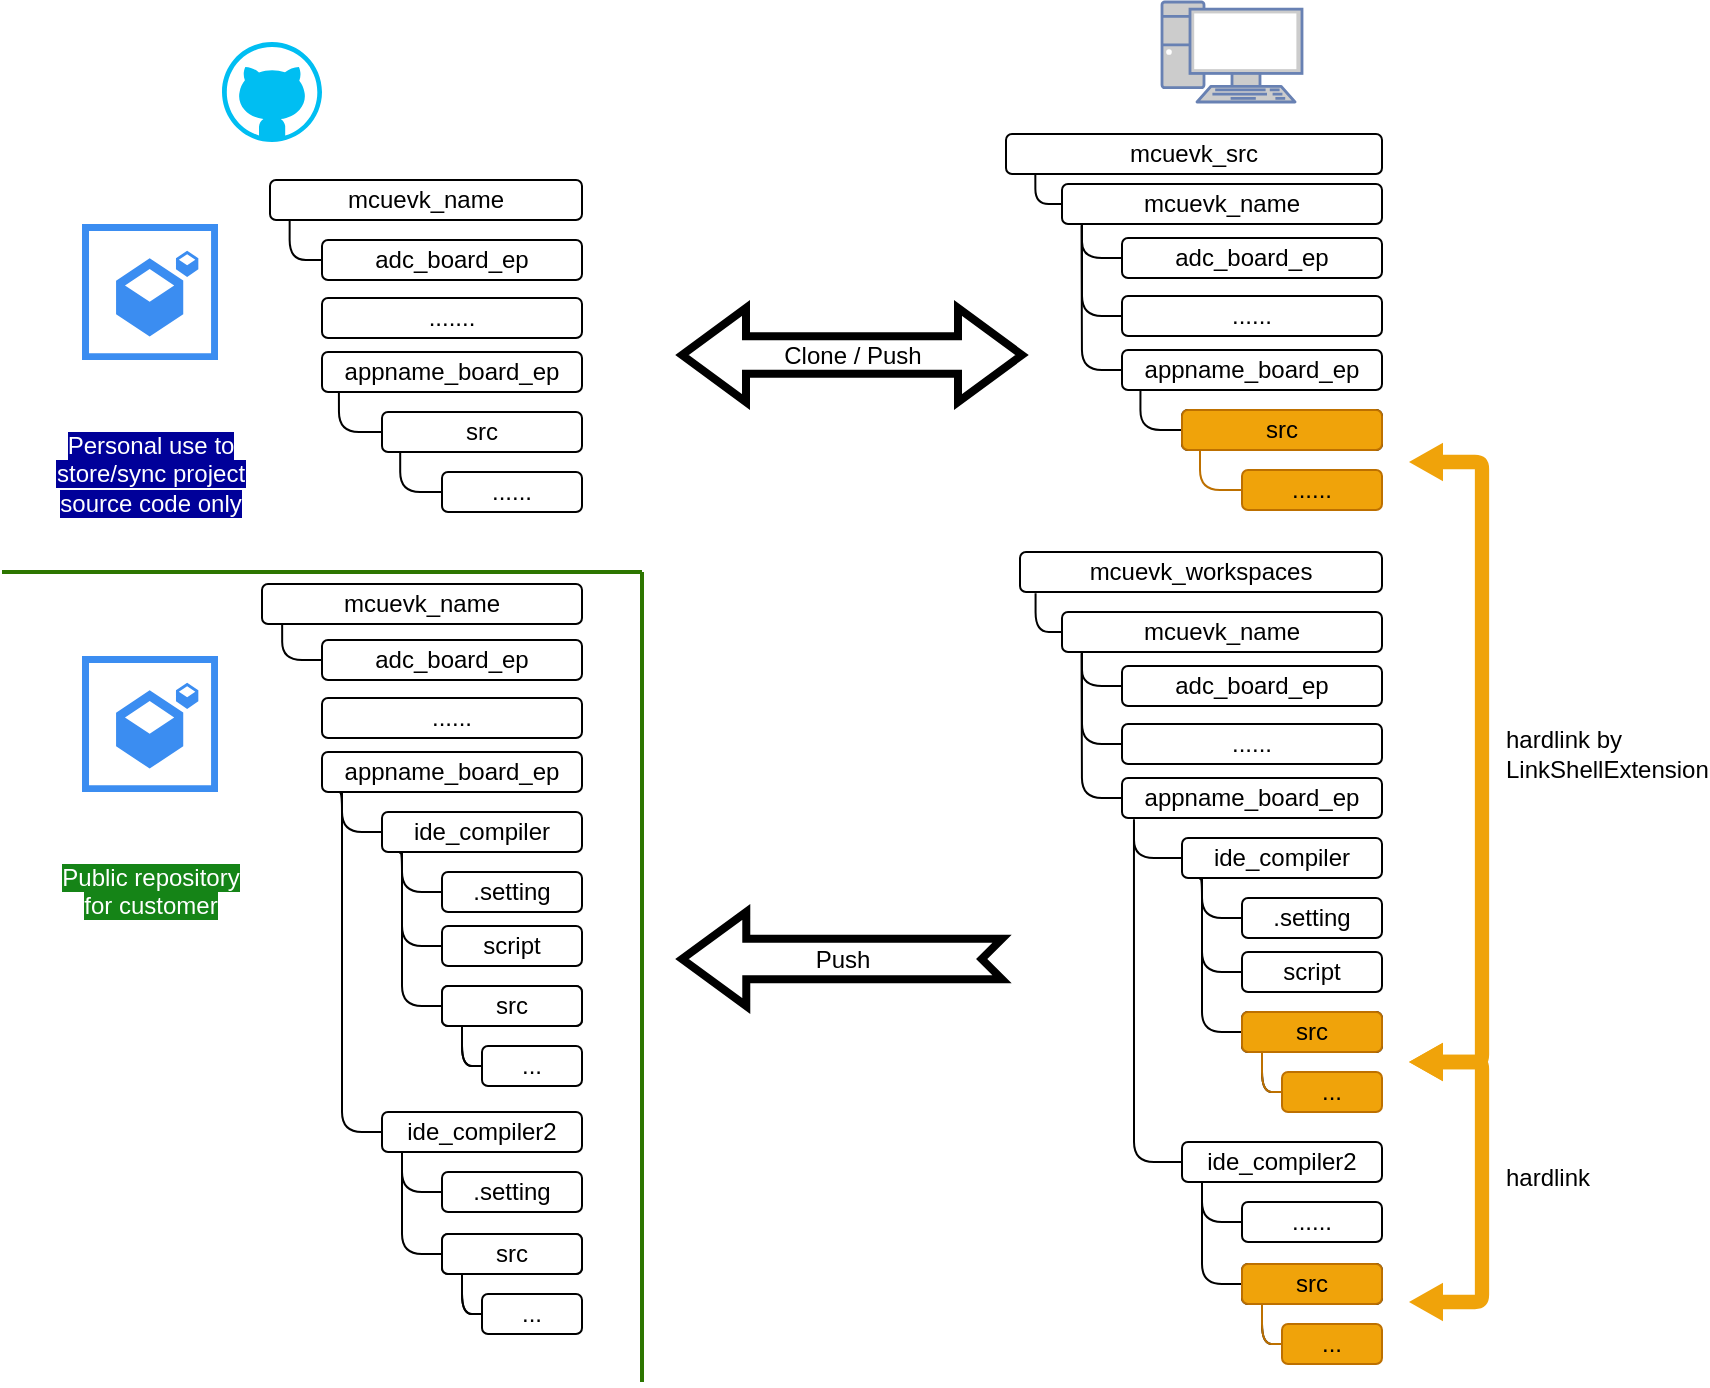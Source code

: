 <mxfile version="24.1.0" type="device">
  <diagram id="Pz23MqRPGKV6oKa6EESb" name="第 1 页">
    <mxGraphModel dx="2060" dy="1190" grid="1" gridSize="10" guides="1" tooltips="1" connect="1" arrows="1" fold="1" page="1" pageScale="1" pageWidth="1169" pageHeight="827" math="0" shadow="0">
      <root>
        <mxCell id="0" />
        <mxCell id="1" parent="0" />
        <mxCell id="3" value="" style="verticalLabelPosition=bottom;html=1;verticalAlign=top;align=center;strokeColor=none;fillColor=#00BEF2;shape=mxgraph.azure.github_code;pointerEvents=1;" parent="1" vertex="1">
          <mxGeometry x="180" y="140" width="50" height="50" as="geometry" />
        </mxCell>
        <mxCell id="5" value="" style="fontColor=#0066CC;verticalAlign=top;verticalLabelPosition=bottom;labelPosition=center;align=center;html=1;outlineConnect=0;fillColor=#CCCCCC;strokeColor=#6881B3;gradientColor=none;gradientDirection=north;strokeWidth=2;shape=mxgraph.networks.pc;" parent="1" vertex="1">
          <mxGeometry x="650" y="120" width="70" height="50" as="geometry" />
        </mxCell>
        <mxCell id="14" value="" style="html=1;edgeStyle=orthogonalEdgeStyle;endArrow=none;endFill=0;exitX=0.065;exitY=1;exitDx=0;exitDy=0;exitPerimeter=0;entryX=0;entryY=0.5;entryDx=0;entryDy=0;" parent="1" source="10" target="11" edge="1">
          <mxGeometry relative="1" as="geometry" />
        </mxCell>
        <mxCell id="7" value="mcuevk_src&lt;br&gt;&lt;br&gt;&lt;span style=&quot;background-color: rgb(0, 0, 153);&quot;&gt;Personal use to &lt;br&gt;store/sync project &lt;br&gt;source code only&lt;/span&gt;" style="sketch=0;html=1;aspect=fixed;strokeColor=none;shadow=0;align=center;verticalAlign=top;fillColor=#3B8DF1;shape=mxgraph.gcp2.repository_primary;labelPosition=center;verticalLabelPosition=bottom;fontColor=#FFFFFF;" parent="1" vertex="1">
          <mxGeometry x="110" y="231" width="68" height="68" as="geometry" />
        </mxCell>
        <mxCell id="9" value="mcuevk_workspaces&lt;br&gt;&lt;br&gt;&lt;span style=&quot;background-color: rgb(21, 132, 23);&quot;&gt;Public repository &lt;br&gt;for customer&lt;/span&gt;" style="sketch=0;html=1;aspect=fixed;strokeColor=none;shadow=0;align=center;verticalAlign=top;fillColor=#3B8DF1;shape=mxgraph.gcp2.repository_primary;labelPosition=center;verticalLabelPosition=bottom;fontColor=#FFFFFF;" parent="1" vertex="1">
          <mxGeometry x="110" y="447" width="68" height="68" as="geometry" />
        </mxCell>
        <mxCell id="10" value="appname_board_ep" style="rounded=1;whiteSpace=wrap;html=1;" parent="1" vertex="1">
          <mxGeometry x="230" y="295" width="130" height="20" as="geometry" />
        </mxCell>
        <mxCell id="11" value="src" style="rounded=1;whiteSpace=wrap;html=1;" parent="1" vertex="1">
          <mxGeometry x="260" y="325" width="100" height="20" as="geometry" />
        </mxCell>
        <mxCell id="12" value="......" style="rounded=1;whiteSpace=wrap;html=1;" parent="1" vertex="1">
          <mxGeometry x="290" y="355" width="70" height="20" as="geometry" />
        </mxCell>
        <mxCell id="15" value="" style="html=1;edgeStyle=orthogonalEdgeStyle;endArrow=none;endFill=0;exitX=0;exitY=0.5;exitDx=0;exitDy=0;entryX=0.091;entryY=0.986;entryDx=0;entryDy=0;entryPerimeter=0;" parent="1" source="12" target="11" edge="1">
          <mxGeometry relative="1" as="geometry">
            <mxPoint x="245.46" y="327.86" as="sourcePoint" />
            <mxPoint x="270" y="355" as="targetPoint" />
          </mxGeometry>
        </mxCell>
        <mxCell id="16" value="......." style="rounded=1;whiteSpace=wrap;html=1;" parent="1" vertex="1">
          <mxGeometry x="230" y="268" width="130" height="20" as="geometry" />
        </mxCell>
        <mxCell id="17" value="adc_board_ep" style="rounded=1;whiteSpace=wrap;html=1;" parent="1" vertex="1">
          <mxGeometry x="230" y="239" width="130" height="20" as="geometry" />
        </mxCell>
        <mxCell id="18" value="" style="html=1;edgeStyle=orthogonalEdgeStyle;endArrow=none;endFill=0;exitX=0.071;exitY=1.01;exitDx=0;exitDy=0;exitPerimeter=0;entryX=0;entryY=0.5;entryDx=0;entryDy=0;" parent="1" source="19" target="20" edge="1">
          <mxGeometry relative="1" as="geometry" />
        </mxCell>
        <mxCell id="19" value="appname_board_ep" style="rounded=1;whiteSpace=wrap;html=1;" parent="1" vertex="1">
          <mxGeometry x="630" y="294" width="130" height="20" as="geometry" />
        </mxCell>
        <mxCell id="20" value="src" style="rounded=1;whiteSpace=wrap;html=1;" parent="1" vertex="1">
          <mxGeometry x="660" y="324" width="100" height="20" as="geometry" />
        </mxCell>
        <mxCell id="21" value="......" style="rounded=1;whiteSpace=wrap;html=1;fillColor=#f0a30a;fontColor=#000000;strokeColor=#BD7000;" parent="1" vertex="1">
          <mxGeometry x="690" y="354" width="70" height="20" as="geometry" />
        </mxCell>
        <mxCell id="23" value="......" style="rounded=1;whiteSpace=wrap;html=1;" parent="1" vertex="1">
          <mxGeometry x="630" y="267" width="130" height="20" as="geometry" />
        </mxCell>
        <mxCell id="24" value="adc_board_ep" style="rounded=1;whiteSpace=wrap;html=1;" parent="1" vertex="1">
          <mxGeometry x="630" y="238" width="130" height="20" as="geometry" />
        </mxCell>
        <mxCell id="25" value="mcuevk_name" style="rounded=1;whiteSpace=wrap;html=1;" parent="1" vertex="1">
          <mxGeometry x="600" y="211" width="160" height="20" as="geometry" />
        </mxCell>
        <mxCell id="26" value="" style="html=1;edgeStyle=elbowEdgeStyle;endArrow=none;endFill=0;entryX=0;entryY=0.5;entryDx=0;entryDy=0;" parent="1" target="24" edge="1">
          <mxGeometry relative="1" as="geometry">
            <mxPoint x="610" y="232" as="sourcePoint" />
            <mxPoint x="670" y="344" as="targetPoint" />
            <Array as="points">
              <mxPoint x="610" y="251" />
            </Array>
          </mxGeometry>
        </mxCell>
        <mxCell id="27" value="" style="html=1;edgeStyle=elbowEdgeStyle;endArrow=none;endFill=0;entryX=0;entryY=0.5;entryDx=0;entryDy=0;" parent="1" target="23" edge="1">
          <mxGeometry relative="1" as="geometry">
            <mxPoint x="610" y="231" as="sourcePoint" />
            <mxPoint x="640" y="258" as="targetPoint" />
            <Array as="points">
              <mxPoint x="610" y="261" />
            </Array>
          </mxGeometry>
        </mxCell>
        <mxCell id="28" value="" style="html=1;edgeStyle=elbowEdgeStyle;endArrow=none;endFill=0;entryX=0;entryY=0.5;entryDx=0;entryDy=0;exitX=0.061;exitY=1.029;exitDx=0;exitDy=0;exitPerimeter=0;" parent="1" source="25" target="19" edge="1">
          <mxGeometry relative="1" as="geometry">
            <mxPoint x="620" y="241" as="sourcePoint" />
            <mxPoint x="640" y="287" as="targetPoint" />
            <Array as="points">
              <mxPoint x="610" y="271" />
            </Array>
          </mxGeometry>
        </mxCell>
        <mxCell id="29" value="Clone / Push" style="html=1;shadow=0;dashed=0;align=center;verticalAlign=middle;shape=mxgraph.arrows2.twoWayArrow;dy=0.6;dx=32;strokeWidth=4;" parent="1" vertex="1">
          <mxGeometry x="410" y="273" width="170" height="47" as="geometry" />
        </mxCell>
        <mxCell id="30" value="" style="html=1;edgeStyle=orthogonalEdgeStyle;endArrow=none;endFill=0;entryX=0;entryY=0.5;entryDx=0;entryDy=0;" parent="1" target="32" edge="1">
          <mxGeometry relative="1" as="geometry">
            <mxPoint x="636" y="530" as="sourcePoint" />
            <Array as="points">
              <mxPoint x="636" y="548" />
            </Array>
          </mxGeometry>
        </mxCell>
        <mxCell id="31" value="appname_board_ep" style="rounded=1;whiteSpace=wrap;html=1;" parent="1" vertex="1">
          <mxGeometry x="630" y="508" width="130" height="20" as="geometry" />
        </mxCell>
        <mxCell id="32" value="ide_compiler" style="rounded=1;whiteSpace=wrap;html=1;" parent="1" vertex="1">
          <mxGeometry x="660" y="538" width="100" height="20" as="geometry" />
        </mxCell>
        <mxCell id="33" value=".setting" style="rounded=1;whiteSpace=wrap;html=1;" parent="1" vertex="1">
          <mxGeometry x="690" y="568" width="70" height="20" as="geometry" />
        </mxCell>
        <mxCell id="34" value="" style="html=1;edgeStyle=elbowEdgeStyle;endArrow=none;endFill=0;exitX=0;exitY=0.5;exitDx=0;exitDy=0;" parent="1" source="33" edge="1">
          <mxGeometry relative="1" as="geometry">
            <mxPoint x="645.46" y="540.86" as="sourcePoint" />
            <mxPoint x="670" y="558" as="targetPoint" />
            <Array as="points">
              <mxPoint x="670" y="575" />
            </Array>
          </mxGeometry>
        </mxCell>
        <mxCell id="35" value="......" style="rounded=1;whiteSpace=wrap;html=1;" parent="1" vertex="1">
          <mxGeometry x="630" y="481" width="130" height="20" as="geometry" />
        </mxCell>
        <mxCell id="36" value="adc_board_ep" style="rounded=1;whiteSpace=wrap;html=1;" parent="1" vertex="1">
          <mxGeometry x="630" y="452" width="130" height="20" as="geometry" />
        </mxCell>
        <mxCell id="37" value="mcuevk_name" style="rounded=1;whiteSpace=wrap;html=1;" parent="1" vertex="1">
          <mxGeometry x="600" y="425" width="160" height="20" as="geometry" />
        </mxCell>
        <mxCell id="38" value="" style="html=1;edgeStyle=elbowEdgeStyle;endArrow=none;endFill=0;entryX=0;entryY=0.5;entryDx=0;entryDy=0;" parent="1" target="36" edge="1">
          <mxGeometry relative="1" as="geometry">
            <mxPoint x="610" y="446" as="sourcePoint" />
            <mxPoint x="670" y="558" as="targetPoint" />
            <Array as="points">
              <mxPoint x="610" y="465" />
            </Array>
          </mxGeometry>
        </mxCell>
        <mxCell id="39" value="" style="html=1;edgeStyle=elbowEdgeStyle;endArrow=none;endFill=0;entryX=0;entryY=0.5;entryDx=0;entryDy=0;" parent="1" target="35" edge="1">
          <mxGeometry relative="1" as="geometry">
            <mxPoint x="610" y="445" as="sourcePoint" />
            <mxPoint x="640" y="472" as="targetPoint" />
            <Array as="points">
              <mxPoint x="610" y="475" />
            </Array>
          </mxGeometry>
        </mxCell>
        <mxCell id="40" value="" style="html=1;edgeStyle=elbowEdgeStyle;endArrow=none;endFill=0;entryX=0;entryY=0.5;entryDx=0;entryDy=0;exitX=0.061;exitY=1.029;exitDx=0;exitDy=0;exitPerimeter=0;" parent="1" source="37" target="31" edge="1">
          <mxGeometry relative="1" as="geometry">
            <mxPoint x="620" y="455" as="sourcePoint" />
            <mxPoint x="640" y="501" as="targetPoint" />
            <Array as="points">
              <mxPoint x="610" y="485" />
            </Array>
          </mxGeometry>
        </mxCell>
        <mxCell id="44" value="script" style="rounded=1;whiteSpace=wrap;html=1;" parent="1" vertex="1">
          <mxGeometry x="690" y="595" width="70" height="20" as="geometry" />
        </mxCell>
        <mxCell id="45" value="src" style="rounded=1;whiteSpace=wrap;html=1;" parent="1" vertex="1">
          <mxGeometry x="690" y="625" width="70" height="20" as="geometry" />
        </mxCell>
        <mxCell id="46" value="..." style="rounded=1;whiteSpace=wrap;html=1;fillColor=#f0a30a;fontColor=#000000;strokeColor=#BD7000;" parent="1" vertex="1">
          <mxGeometry x="710" y="655" width="50" height="20" as="geometry" />
        </mxCell>
        <mxCell id="47" value="" style="html=1;edgeStyle=elbowEdgeStyle;endArrow=none;endFill=0;exitX=0;exitY=0.5;exitDx=0;exitDy=0;entryX=0.086;entryY=1.021;entryDx=0;entryDy=0;entryPerimeter=0;" parent="1" source="44" target="32" edge="1">
          <mxGeometry relative="1" as="geometry">
            <mxPoint x="700" y="588" as="sourcePoint" />
            <mxPoint x="679.1" y="567.72" as="targetPoint" />
            <Array as="points">
              <mxPoint x="670" y="585" />
            </Array>
          </mxGeometry>
        </mxCell>
        <mxCell id="48" value="" style="html=1;edgeStyle=elbowEdgeStyle;endArrow=none;endFill=0;exitX=0;exitY=0.5;exitDx=0;exitDy=0;" parent="1" source="45" edge="1">
          <mxGeometry relative="1" as="geometry">
            <mxPoint x="700" y="588" as="sourcePoint" />
            <mxPoint x="670" y="565" as="targetPoint" />
            <Array as="points">
              <mxPoint x="670" y="605" />
            </Array>
          </mxGeometry>
        </mxCell>
        <mxCell id="49" value="" style="html=1;edgeStyle=elbowEdgeStyle;endArrow=none;endFill=0;exitX=0;exitY=0.5;exitDx=0;exitDy=0;" parent="1" source="46" edge="1">
          <mxGeometry relative="1" as="geometry">
            <mxPoint x="700" y="645" as="sourcePoint" />
            <mxPoint x="700" y="645" as="targetPoint" />
            <Array as="points">
              <mxPoint x="700" y="665" />
            </Array>
          </mxGeometry>
        </mxCell>
        <mxCell id="52" value="" style="html=1;edgeStyle=elbowEdgeStyle;endArrow=none;endFill=0;exitX=0;exitY=0.5;exitDx=0;exitDy=0;entryX=0.091;entryY=0.986;entryDx=0;entryDy=0;entryPerimeter=0;fillColor=#f0a30a;strokeColor=#BD7000;" parent="1" target="53" edge="1">
          <mxGeometry relative="1" as="geometry">
            <mxPoint x="690" y="364" as="sourcePoint" />
            <mxPoint x="670" y="354" as="targetPoint" />
            <Array as="points">
              <mxPoint x="669" y="360" />
            </Array>
          </mxGeometry>
        </mxCell>
        <mxCell id="59" value="hardlink by&lt;br&gt;LinkShellExtension" style="edgeStyle=elbowEdgeStyle;html=1;strokeWidth=7;endArrow=block;endFill=0;shape=flexArrow;startArrow=block;fillColor=#f0a30a;strokeColor=none;startWidth=5.143;startSize=3.331;width=1.143;endSize=3.331;endWidth=5.143;fontSize=12;labelPosition=right;verticalLabelPosition=middle;align=left;verticalAlign=middle;" parent="1" edge="1">
          <mxGeometry x="-0.021" y="10" relative="1" as="geometry">
            <mxPoint x="770" y="650" as="targetPoint" />
            <mxPoint x="770" y="350" as="sourcePoint" />
            <Array as="points">
              <mxPoint x="810" y="490" />
            </Array>
            <mxPoint as="offset" />
          </mxGeometry>
        </mxCell>
        <mxCell id="53" value="src" style="rounded=1;whiteSpace=wrap;html=1;fillColor=#f0a30a;fontColor=#000000;strokeColor=#BD7000;" parent="1" vertex="1">
          <mxGeometry x="660" y="324" width="100" height="20" as="geometry" />
        </mxCell>
        <mxCell id="54" value="src" style="rounded=1;whiteSpace=wrap;html=1;fillColor=#f0a30a;fontColor=#000000;strokeColor=#BD7000;" parent="1" vertex="1">
          <mxGeometry x="690" y="625" width="70" height="20" as="geometry" />
        </mxCell>
        <mxCell id="55" value="" style="html=1;edgeStyle=elbowEdgeStyle;endArrow=none;endFill=0;exitX=0;exitY=0.5;exitDx=0;exitDy=0;fillColor=#f0a30a;strokeColor=#BD7000;" parent="1" edge="1">
          <mxGeometry relative="1" as="geometry">
            <mxPoint x="710" y="665" as="sourcePoint" />
            <mxPoint x="700" y="645" as="targetPoint" />
            <Array as="points">
              <mxPoint x="700" y="665" />
            </Array>
          </mxGeometry>
        </mxCell>
        <mxCell id="60" value="" style="html=1;edgeStyle=elbowEdgeStyle;endArrow=none;endFill=0;entryX=0;entryY=0.5;entryDx=0;entryDy=0;" parent="1" target="62" edge="1">
          <mxGeometry relative="1" as="geometry">
            <mxPoint x="240" y="515" as="sourcePoint" />
            <Array as="points">
              <mxPoint x="240" y="530" />
            </Array>
          </mxGeometry>
        </mxCell>
        <mxCell id="61" value="appname_board_ep" style="rounded=1;whiteSpace=wrap;html=1;" parent="1" vertex="1">
          <mxGeometry x="230" y="495" width="130" height="20" as="geometry" />
        </mxCell>
        <mxCell id="62" value="ide_compiler" style="rounded=1;whiteSpace=wrap;html=1;" parent="1" vertex="1">
          <mxGeometry x="260" y="525" width="100" height="20" as="geometry" />
        </mxCell>
        <mxCell id="63" value=".setting" style="rounded=1;whiteSpace=wrap;html=1;" parent="1" vertex="1">
          <mxGeometry x="290" y="555" width="70" height="20" as="geometry" />
        </mxCell>
        <mxCell id="64" value="" style="html=1;edgeStyle=elbowEdgeStyle;endArrow=none;endFill=0;exitX=0;exitY=0.5;exitDx=0;exitDy=0;" parent="1" source="63" edge="1">
          <mxGeometry relative="1" as="geometry">
            <mxPoint x="245.46" y="527.86" as="sourcePoint" />
            <mxPoint x="270" y="545" as="targetPoint" />
            <Array as="points">
              <mxPoint x="270" y="562" />
            </Array>
          </mxGeometry>
        </mxCell>
        <mxCell id="65" value="......" style="rounded=1;whiteSpace=wrap;html=1;" parent="1" vertex="1">
          <mxGeometry x="230" y="468" width="130" height="20" as="geometry" />
        </mxCell>
        <mxCell id="66" value="adc_board_ep" style="rounded=1;whiteSpace=wrap;html=1;" parent="1" vertex="1">
          <mxGeometry x="230" y="439" width="130" height="20" as="geometry" />
        </mxCell>
        <mxCell id="67" value="script" style="rounded=1;whiteSpace=wrap;html=1;" parent="1" vertex="1">
          <mxGeometry x="290" y="582" width="70" height="20" as="geometry" />
        </mxCell>
        <mxCell id="68" value="src" style="rounded=1;whiteSpace=wrap;html=1;" parent="1" vertex="1">
          <mxGeometry x="290" y="612" width="70" height="20" as="geometry" />
        </mxCell>
        <mxCell id="69" value="..." style="rounded=1;whiteSpace=wrap;html=1;" parent="1" vertex="1">
          <mxGeometry x="310" y="642" width="50" height="20" as="geometry" />
        </mxCell>
        <mxCell id="70" value="" style="html=1;edgeStyle=elbowEdgeStyle;endArrow=none;endFill=0;exitX=0;exitY=0.5;exitDx=0;exitDy=0;entryX=0.086;entryY=1.021;entryDx=0;entryDy=0;entryPerimeter=0;" parent="1" source="67" target="62" edge="1">
          <mxGeometry relative="1" as="geometry">
            <mxPoint x="300" y="575" as="sourcePoint" />
            <mxPoint x="279.1" y="554.72" as="targetPoint" />
            <Array as="points">
              <mxPoint x="270" y="572" />
            </Array>
          </mxGeometry>
        </mxCell>
        <mxCell id="71" value="" style="html=1;edgeStyle=elbowEdgeStyle;endArrow=none;endFill=0;exitX=0;exitY=0.5;exitDx=0;exitDy=0;" parent="1" source="68" edge="1">
          <mxGeometry relative="1" as="geometry">
            <mxPoint x="300" y="575" as="sourcePoint" />
            <mxPoint x="270" y="552" as="targetPoint" />
            <Array as="points">
              <mxPoint x="270" y="592" />
            </Array>
          </mxGeometry>
        </mxCell>
        <mxCell id="72" value="" style="html=1;edgeStyle=elbowEdgeStyle;endArrow=none;endFill=0;exitX=0;exitY=0.5;exitDx=0;exitDy=0;" parent="1" source="69" edge="1">
          <mxGeometry relative="1" as="geometry">
            <mxPoint x="300" y="632" as="sourcePoint" />
            <mxPoint x="300" y="632" as="targetPoint" />
            <Array as="points">
              <mxPoint x="300" y="652" />
            </Array>
          </mxGeometry>
        </mxCell>
        <mxCell id="73" value="src" style="rounded=1;whiteSpace=wrap;html=1;" parent="1" vertex="1">
          <mxGeometry x="290" y="612" width="70" height="20" as="geometry" />
        </mxCell>
        <mxCell id="74" value="" style="html=1;edgeStyle=elbowEdgeStyle;endArrow=none;endFill=0;exitX=0;exitY=0.5;exitDx=0;exitDy=0;" parent="1" edge="1">
          <mxGeometry relative="1" as="geometry">
            <mxPoint x="310" y="652" as="sourcePoint" />
            <mxPoint x="300" y="632" as="targetPoint" />
            <Array as="points">
              <mxPoint x="300" y="652" />
            </Array>
          </mxGeometry>
        </mxCell>
        <mxCell id="75" value="Push" style="html=1;shadow=0;dashed=0;align=center;verticalAlign=middle;shape=mxgraph.arrows2.arrow;dy=0.57;dx=32.14;flipH=1;notch=10.14;strokeWidth=4;fontSize=12;" parent="1" vertex="1">
          <mxGeometry x="410" y="575" width="160" height="47" as="geometry" />
        </mxCell>
        <mxCell id="79" value="" style="endArrow=none;html=1;strokeColor=#2D7600;strokeWidth=2;fontSize=12;fillColor=#60a917;endFill=0;" parent="1" edge="1">
          <mxGeometry width="50" height="50" relative="1" as="geometry">
            <mxPoint x="70" y="405" as="sourcePoint" />
            <mxPoint x="390" y="405" as="targetPoint" />
          </mxGeometry>
        </mxCell>
        <mxCell id="80" value="" style="endArrow=none;html=1;strokeColor=#2D7600;strokeWidth=2;fontSize=12;fillColor=#60a917;endFill=0;" parent="1" edge="1">
          <mxGeometry width="50" height="50" relative="1" as="geometry">
            <mxPoint x="390" y="810" as="sourcePoint" />
            <mxPoint x="390" y="405" as="targetPoint" />
          </mxGeometry>
        </mxCell>
        <mxCell id="81" value="ide_compiler2" style="rounded=1;whiteSpace=wrap;html=1;" parent="1" vertex="1">
          <mxGeometry x="660" y="690" width="100" height="20" as="geometry" />
        </mxCell>
        <mxCell id="82" value="......" style="rounded=1;whiteSpace=wrap;html=1;" parent="1" vertex="1">
          <mxGeometry x="690" y="720" width="70" height="20" as="geometry" />
        </mxCell>
        <mxCell id="83" value="" style="html=1;edgeStyle=elbowEdgeStyle;endArrow=none;endFill=0;exitX=0;exitY=0.5;exitDx=0;exitDy=0;" parent="1" source="82" edge="1">
          <mxGeometry relative="1" as="geometry">
            <mxPoint x="645.46" y="692.86" as="sourcePoint" />
            <mxPoint x="670" y="710" as="targetPoint" />
            <Array as="points">
              <mxPoint x="670" y="727" />
            </Array>
          </mxGeometry>
        </mxCell>
        <mxCell id="85" value="src" style="rounded=1;whiteSpace=wrap;html=1;" parent="1" vertex="1">
          <mxGeometry x="690" y="751" width="70" height="20" as="geometry" />
        </mxCell>
        <mxCell id="86" value="..." style="rounded=1;whiteSpace=wrap;html=1;fillColor=#f0a30a;fontColor=#000000;strokeColor=#BD7000;" parent="1" vertex="1">
          <mxGeometry x="710" y="781" width="50" height="20" as="geometry" />
        </mxCell>
        <mxCell id="88" value="" style="html=1;edgeStyle=elbowEdgeStyle;endArrow=none;endFill=0;exitX=0;exitY=0.5;exitDx=0;exitDy=0;" parent="1" source="85" edge="1">
          <mxGeometry relative="1" as="geometry">
            <mxPoint x="700" y="740" as="sourcePoint" />
            <mxPoint x="670" y="717" as="targetPoint" />
            <Array as="points">
              <mxPoint x="670" y="757" />
            </Array>
          </mxGeometry>
        </mxCell>
        <mxCell id="89" value="" style="html=1;edgeStyle=elbowEdgeStyle;endArrow=none;endFill=0;exitX=0;exitY=0.5;exitDx=0;exitDy=0;" parent="1" source="86" edge="1">
          <mxGeometry relative="1" as="geometry">
            <mxPoint x="700" y="771" as="sourcePoint" />
            <mxPoint x="700" y="771" as="targetPoint" />
            <Array as="points">
              <mxPoint x="700" y="791" />
            </Array>
          </mxGeometry>
        </mxCell>
        <mxCell id="90" value="src" style="rounded=1;whiteSpace=wrap;html=1;fillColor=#f0a30a;fontColor=#000000;strokeColor=#BD7000;" parent="1" vertex="1">
          <mxGeometry x="690" y="751" width="70" height="20" as="geometry" />
        </mxCell>
        <mxCell id="91" value="" style="html=1;edgeStyle=elbowEdgeStyle;endArrow=none;endFill=0;exitX=0;exitY=0.5;exitDx=0;exitDy=0;fillColor=#f0a30a;strokeColor=#BD7000;" parent="1" edge="1">
          <mxGeometry relative="1" as="geometry">
            <mxPoint x="710" y="791" as="sourcePoint" />
            <mxPoint x="700" y="771" as="targetPoint" />
            <Array as="points">
              <mxPoint x="700" y="791" />
            </Array>
          </mxGeometry>
        </mxCell>
        <mxCell id="92" value="hardlink" style="edgeStyle=elbowEdgeStyle;html=1;strokeWidth=7;endArrow=block;endFill=0;shape=flexArrow;startArrow=block;fillColor=#f0a30a;strokeColor=none;startWidth=5.143;startSize=3.331;width=1.143;endSize=3.331;endWidth=5.143;fontSize=12;labelPosition=right;verticalLabelPosition=middle;align=left;verticalAlign=middle;" parent="1" edge="1">
          <mxGeometry x="-0.021" y="10" relative="1" as="geometry">
            <mxPoint x="770" y="770" as="targetPoint" />
            <mxPoint x="770" y="650" as="sourcePoint" />
            <Array as="points">
              <mxPoint x="810" y="795" />
            </Array>
            <mxPoint as="offset" />
          </mxGeometry>
        </mxCell>
        <mxCell id="93" value="" style="html=1;edgeStyle=elbowEdgeStyle;endArrow=none;endFill=0;entryX=0;entryY=0.5;entryDx=0;entryDy=0;exitX=0.046;exitY=1.03;exitDx=0;exitDy=0;exitPerimeter=0;" parent="1" source="31" target="81" edge="1">
          <mxGeometry relative="1" as="geometry">
            <mxPoint x="630" y="540" as="sourcePoint" />
            <mxPoint x="670" y="558" as="targetPoint" />
            <Array as="points">
              <mxPoint x="636" y="620" />
            </Array>
          </mxGeometry>
        </mxCell>
        <mxCell id="94" value="ide_compiler2" style="rounded=1;whiteSpace=wrap;html=1;" parent="1" vertex="1">
          <mxGeometry x="260" y="675" width="100" height="20" as="geometry" />
        </mxCell>
        <mxCell id="95" value=".setting" style="rounded=1;whiteSpace=wrap;html=1;" parent="1" vertex="1">
          <mxGeometry x="290" y="705" width="70" height="20" as="geometry" />
        </mxCell>
        <mxCell id="96" value="" style="html=1;edgeStyle=elbowEdgeStyle;endArrow=none;endFill=0;exitX=0;exitY=0.5;exitDx=0;exitDy=0;" parent="1" source="95" edge="1">
          <mxGeometry relative="1" as="geometry">
            <mxPoint x="245.46" y="677.86" as="sourcePoint" />
            <mxPoint x="270" y="695" as="targetPoint" />
            <Array as="points">
              <mxPoint x="270" y="712" />
            </Array>
          </mxGeometry>
        </mxCell>
        <mxCell id="98" value="src" style="rounded=1;whiteSpace=wrap;html=1;" parent="1" vertex="1">
          <mxGeometry x="290" y="736" width="70" height="20" as="geometry" />
        </mxCell>
        <mxCell id="99" value="..." style="rounded=1;whiteSpace=wrap;html=1;" parent="1" vertex="1">
          <mxGeometry x="310" y="766" width="50" height="20" as="geometry" />
        </mxCell>
        <mxCell id="100" value="" style="html=1;edgeStyle=elbowEdgeStyle;endArrow=none;endFill=0;exitX=0;exitY=0.5;exitDx=0;exitDy=0;entryX=0.055;entryY=1;entryDx=0;entryDy=0;entryPerimeter=0;" parent="1" source="94" target="61" edge="1">
          <mxGeometry relative="1" as="geometry">
            <mxPoint x="290" y="742" as="sourcePoint" />
            <mxPoint x="279.1" y="704.72" as="targetPoint" />
            <Array as="points">
              <mxPoint x="240" y="640" />
            </Array>
          </mxGeometry>
        </mxCell>
        <mxCell id="101" value="" style="html=1;edgeStyle=elbowEdgeStyle;endArrow=none;endFill=0;exitX=0;exitY=0.5;exitDx=0;exitDy=0;" parent="1" source="98" edge="1">
          <mxGeometry relative="1" as="geometry">
            <mxPoint x="300" y="725" as="sourcePoint" />
            <mxPoint x="270" y="702" as="targetPoint" />
            <Array as="points">
              <mxPoint x="270" y="742" />
            </Array>
          </mxGeometry>
        </mxCell>
        <mxCell id="102" value="" style="html=1;edgeStyle=elbowEdgeStyle;endArrow=none;endFill=0;exitX=0;exitY=0.5;exitDx=0;exitDy=0;" parent="1" source="99" edge="1">
          <mxGeometry relative="1" as="geometry">
            <mxPoint x="300" y="756" as="sourcePoint" />
            <mxPoint x="300" y="756" as="targetPoint" />
            <Array as="points">
              <mxPoint x="300" y="776" />
            </Array>
          </mxGeometry>
        </mxCell>
        <mxCell id="103" value="src" style="rounded=1;whiteSpace=wrap;html=1;" parent="1" vertex="1">
          <mxGeometry x="290" y="736" width="70" height="20" as="geometry" />
        </mxCell>
        <mxCell id="104" value="" style="html=1;edgeStyle=elbowEdgeStyle;endArrow=none;endFill=0;exitX=0;exitY=0.5;exitDx=0;exitDy=0;" parent="1" edge="1">
          <mxGeometry relative="1" as="geometry">
            <mxPoint x="310" y="776" as="sourcePoint" />
            <mxPoint x="300" y="756" as="targetPoint" />
            <Array as="points">
              <mxPoint x="300" y="776" />
            </Array>
          </mxGeometry>
        </mxCell>
        <mxCell id="105" value="mcuevk_workspaces" style="rounded=1;whiteSpace=wrap;html=1;" parent="1" vertex="1">
          <mxGeometry x="579" y="395" width="181" height="20" as="geometry" />
        </mxCell>
        <mxCell id="106" value="" style="html=1;endArrow=none;endFill=0;entryX=0;entryY=0.5;entryDx=0;entryDy=0;exitX=0.043;exitY=1.029;exitDx=0;exitDy=0;exitPerimeter=0;edgeStyle=orthogonalEdgeStyle;elbow=vertical;" parent="1" source="105" target="37" edge="1">
          <mxGeometry relative="1" as="geometry">
            <mxPoint x="620" y="456" as="sourcePoint" />
            <mxPoint x="640" y="472" as="targetPoint" />
          </mxGeometry>
        </mxCell>
        <mxCell id="112" value="mcuevk_name" style="rounded=1;whiteSpace=wrap;html=1;" parent="1" vertex="1">
          <mxGeometry x="200" y="411" width="160" height="20" as="geometry" />
        </mxCell>
        <mxCell id="113" value="" style="html=1;endArrow=none;endFill=0;entryX=0;entryY=0.5;entryDx=0;entryDy=0;exitX=0.063;exitY=1;exitDx=0;exitDy=0;exitPerimeter=0;edgeStyle=orthogonalEdgeStyle;elbow=vertical;" parent="1" source="112" target="66" edge="1">
          <mxGeometry relative="1" as="geometry">
            <mxPoint x="241" y="469" as="sourcePoint" />
            <mxPoint x="221" y="448" as="targetPoint" />
          </mxGeometry>
        </mxCell>
        <mxCell id="114" value="mcuevk_name" style="rounded=1;whiteSpace=wrap;html=1;" parent="1" vertex="1">
          <mxGeometry x="204" y="209" width="156" height="20" as="geometry" />
        </mxCell>
        <mxCell id="115" value="" style="html=1;endArrow=none;endFill=0;entryX=0;entryY=0.5;entryDx=0;entryDy=0;exitX=0.063;exitY=1;exitDx=0;exitDy=0;exitPerimeter=0;edgeStyle=orthogonalEdgeStyle;elbow=vertical;" parent="1" source="114" target="17" edge="1">
          <mxGeometry relative="1" as="geometry">
            <mxPoint x="613" y="244" as="sourcePoint" />
            <mxPoint x="593" y="223" as="targetPoint" />
          </mxGeometry>
        </mxCell>
        <mxCell id="116" value="mcuevk_src" style="rounded=1;whiteSpace=wrap;html=1;" parent="1" vertex="1">
          <mxGeometry x="572" y="186" width="188" height="20" as="geometry" />
        </mxCell>
        <mxCell id="118" value="" style="html=1;endArrow=none;endFill=0;entryX=0;entryY=0.5;entryDx=0;entryDy=0;exitX=0.078;exitY=1;exitDx=0;exitDy=0;exitPerimeter=0;edgeStyle=orthogonalEdgeStyle;elbow=vertical;" parent="1" source="116" target="25" edge="1">
          <mxGeometry relative="1" as="geometry">
            <mxPoint x="593.844" y="216" as="sourcePoint" />
            <mxPoint x="610" y="231" as="targetPoint" />
          </mxGeometry>
        </mxCell>
      </root>
    </mxGraphModel>
  </diagram>
</mxfile>
